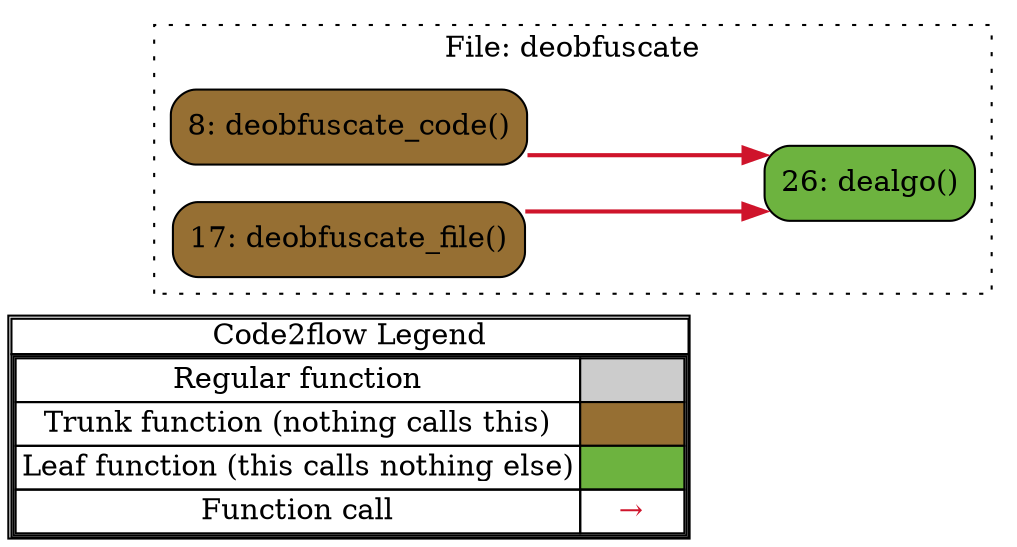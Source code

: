 digraph G {
concentrate=true;
splines="ortho";
rankdir="LR";
subgraph legend{
    rank = min;
    label = "legend";
    Legend [shape=none, margin=0, label = <
        <table cellspacing="0" cellpadding="0" border="1"><tr><td>Code2flow Legend</td></tr><tr><td>
        <table cellspacing="0">
        <tr><td>Regular function</td><td width="50px" bgcolor='#cccccc'></td></tr>
        <tr><td>Trunk function (nothing calls this)</td><td bgcolor='#966F33'></td></tr>
        <tr><td>Leaf function (this calls nothing else)</td><td bgcolor='#6db33f'></td></tr>
        <tr><td>Function call</td><td><font color='#cf142b'>&#8594;</font></td></tr>
        </table></td></tr></table>
        >];
}node_e7d2ba12 [label="8: deobfuscate_code()" name="deobfuscate::deobfuscate_code" shape="rect" style="rounded,filled" fillcolor="#966F33" ];
node_c38832c4 [label="26: dealgo()" name="deobfuscate::dealgo" shape="rect" style="rounded,filled" fillcolor="#6db33f" ];
node_42ccd5ae [label="17: deobfuscate_file()" name="deobfuscate::deobfuscate_file" shape="rect" style="rounded,filled" fillcolor="#966F33" ];
node_e7d2ba12 -> node_c38832c4 [color="#cf142b" penwidth="2"];
node_e7d2ba12 -> node_c38832c4 [color="#cf142b" penwidth="2"];
node_42ccd5ae -> node_c38832c4 [color="#cf142b" penwidth="2"];
subgraph cluster_a62e2838 {
    node_e7d2ba12 node_42ccd5ae node_c38832c4;
    label="File: deobfuscate";
    name="deobfuscate";
    style="filled";
    graph[style=dotted];
};
}
